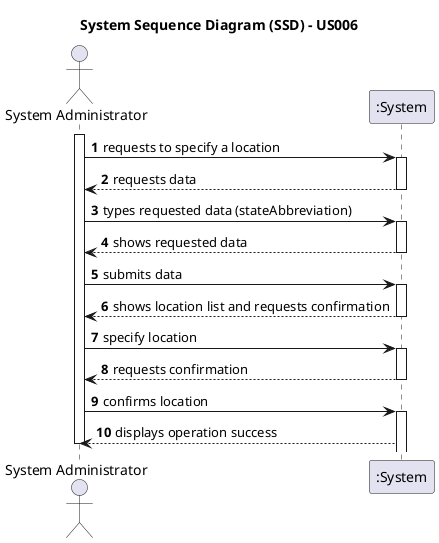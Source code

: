 @startuml
skinparam packageStyle rectangle
skinparam shadowing false

title System Sequence Diagram (SSD) - US006

autonumber

actor "System Administrator" as Admin
participant ":System" as System

activate Admin

        Admin -> System : requests to specify a location
    activate System

        System --> Admin : requests data
    deactivate System

        Admin -> System : types requested data (stateAbbreviation)
    activate System

        System --> Admin: shows requested data
    deactivate System

        Admin -> System: submits data
    activate System

        System --> Admin : shows location list and requests confirmation
    deactivate System

        Admin -> System : specify location
    activate System

        System --> Admin: requests confirmation
        deactivate System

        Admin -> System: confirms location
        activate System

        System --> Admin : displays operation success
    deactivate Admin


@enduml